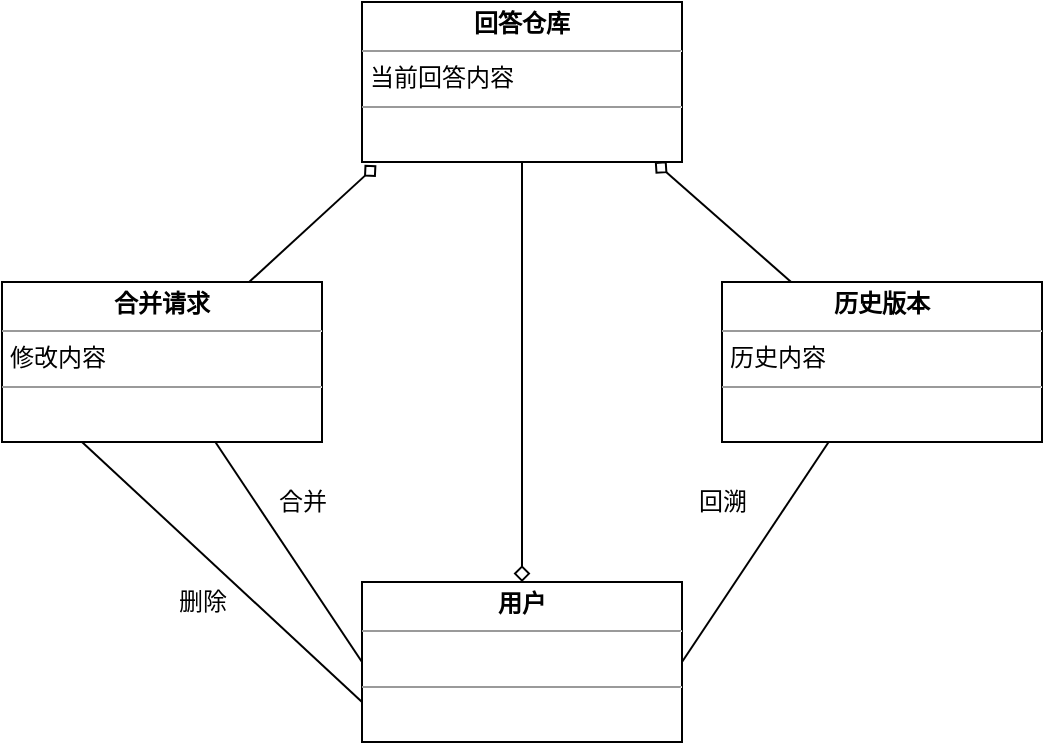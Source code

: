<mxfile version="14.1.9" type="device"><diagram id="bPiANpEgpg3PFT3TUYMT" name="Page-1"><mxGraphModel dx="1038" dy="547" grid="1" gridSize="10" guides="1" tooltips="1" connect="1" arrows="1" fold="1" page="1" pageScale="1" pageWidth="827" pageHeight="1169" math="0" shadow="0"><root><mxCell id="0"/><mxCell id="1" parent="0"/><mxCell id="22SYNt2In4jB8z-NrKro-11" style="edgeStyle=none;rounded=0;orthogonalLoop=1;jettySize=auto;html=1;entryX=0.5;entryY=0;entryDx=0;entryDy=0;startArrow=none;startFill=0;endArrow=diamond;endFill=0;" edge="1" parent="1" source="22SYNt2In4jB8z-NrKro-5" target="22SYNt2In4jB8z-NrKro-10"><mxGeometry relative="1" as="geometry"/></mxCell><mxCell id="22SYNt2In4jB8z-NrKro-5" value="&lt;p style=&quot;margin: 0px ; margin-top: 4px ; text-align: center&quot;&gt;&lt;b&gt;回答仓库&lt;/b&gt;&lt;/p&gt;&lt;hr size=&quot;1&quot;&gt;&lt;p style=&quot;margin: 0px ; margin-left: 4px&quot;&gt;当前回答内容&lt;/p&gt;&lt;hr size=&quot;1&quot;&gt;&lt;p style=&quot;margin: 0px ; margin-left: 4px&quot;&gt;&lt;br&gt;&lt;/p&gt;" style="verticalAlign=top;align=left;overflow=fill;fontSize=12;fontFamily=Helvetica;html=1;" vertex="1" parent="1"><mxGeometry x="330" y="100" width="160" height="80" as="geometry"/></mxCell><mxCell id="22SYNt2In4jB8z-NrKro-8" style="edgeStyle=none;rounded=0;orthogonalLoop=1;jettySize=auto;html=1;entryX=0.045;entryY=1.02;entryDx=0;entryDy=0;entryPerimeter=0;startArrow=none;startFill=0;endArrow=diamond;endFill=0;" edge="1" parent="1" source="22SYNt2In4jB8z-NrKro-6" target="22SYNt2In4jB8z-NrKro-5"><mxGeometry relative="1" as="geometry"/></mxCell><mxCell id="22SYNt2In4jB8z-NrKro-12" style="edgeStyle=none;rounded=0;orthogonalLoop=1;jettySize=auto;html=1;entryX=0;entryY=0.5;entryDx=0;entryDy=0;startArrow=none;startFill=0;endArrow=none;endFill=0;" edge="1" parent="1" source="22SYNt2In4jB8z-NrKro-6" target="22SYNt2In4jB8z-NrKro-10"><mxGeometry relative="1" as="geometry"/></mxCell><mxCell id="22SYNt2In4jB8z-NrKro-16" style="edgeStyle=none;rounded=0;orthogonalLoop=1;jettySize=auto;html=1;entryX=0;entryY=0.75;entryDx=0;entryDy=0;startArrow=none;startFill=0;endArrow=none;endFill=0;exitX=0.25;exitY=1;exitDx=0;exitDy=0;" edge="1" parent="1" source="22SYNt2In4jB8z-NrKro-6" target="22SYNt2In4jB8z-NrKro-10"><mxGeometry relative="1" as="geometry"/></mxCell><mxCell id="22SYNt2In4jB8z-NrKro-6" value="&lt;p style=&quot;margin: 0px ; margin-top: 4px ; text-align: center&quot;&gt;&lt;b&gt;合并请求&lt;/b&gt;&lt;/p&gt;&lt;hr size=&quot;1&quot;&gt;&lt;p style=&quot;margin: 0px ; margin-left: 4px&quot;&gt;修改内容&lt;/p&gt;&lt;hr size=&quot;1&quot;&gt;&lt;p style=&quot;margin: 0px ; margin-left: 4px&quot;&gt;&lt;br&gt;&lt;/p&gt;" style="verticalAlign=top;align=left;overflow=fill;fontSize=12;fontFamily=Helvetica;html=1;" vertex="1" parent="1"><mxGeometry x="150" y="240" width="160" height="80" as="geometry"/></mxCell><mxCell id="22SYNt2In4jB8z-NrKro-9" style="edgeStyle=none;rounded=0;orthogonalLoop=1;jettySize=auto;html=1;startArrow=none;startFill=0;endArrow=diamond;endFill=0;entryX=0.915;entryY=1;entryDx=0;entryDy=0;entryPerimeter=0;" edge="1" parent="1" source="22SYNt2In4jB8z-NrKro-7" target="22SYNt2In4jB8z-NrKro-5"><mxGeometry relative="1" as="geometry"/></mxCell><mxCell id="22SYNt2In4jB8z-NrKro-13" style="edgeStyle=none;rounded=0;orthogonalLoop=1;jettySize=auto;html=1;entryX=1;entryY=0.5;entryDx=0;entryDy=0;startArrow=none;startFill=0;endArrow=none;endFill=0;" edge="1" parent="1" source="22SYNt2In4jB8z-NrKro-7" target="22SYNt2In4jB8z-NrKro-10"><mxGeometry relative="1" as="geometry"/></mxCell><mxCell id="22SYNt2In4jB8z-NrKro-7" value="&lt;p style=&quot;margin: 0px ; margin-top: 4px ; text-align: center&quot;&gt;&lt;b&gt;历史版本&lt;/b&gt;&lt;/p&gt;&lt;hr size=&quot;1&quot;&gt;&lt;p style=&quot;margin: 0px ; margin-left: 4px&quot;&gt;历史内容&lt;/p&gt;&lt;hr size=&quot;1&quot;&gt;&lt;p style=&quot;margin: 0px ; margin-left: 4px&quot;&gt;&lt;br&gt;&lt;/p&gt;" style="verticalAlign=top;align=left;overflow=fill;fontSize=12;fontFamily=Helvetica;html=1;" vertex="1" parent="1"><mxGeometry x="510" y="240" width="160" height="80" as="geometry"/></mxCell><mxCell id="22SYNt2In4jB8z-NrKro-10" value="&lt;p style=&quot;margin: 0px ; margin-top: 4px ; text-align: center&quot;&gt;&lt;b&gt;用户&lt;/b&gt;&lt;/p&gt;&lt;hr size=&quot;1&quot;&gt;&lt;p style=&quot;margin: 0px ; margin-left: 4px&quot;&gt;&lt;br&gt;&lt;/p&gt;&lt;hr size=&quot;1&quot;&gt;&lt;p style=&quot;margin: 0px ; margin-left: 4px&quot;&gt;&lt;br&gt;&lt;/p&gt;" style="verticalAlign=top;align=left;overflow=fill;fontSize=12;fontFamily=Helvetica;html=1;" vertex="1" parent="1"><mxGeometry x="330" y="390" width="160" height="80" as="geometry"/></mxCell><mxCell id="22SYNt2In4jB8z-NrKro-14" value="合并" style="text;html=1;align=center;verticalAlign=middle;resizable=0;points=[];autosize=1;" vertex="1" parent="1"><mxGeometry x="280" y="340" width="40" height="20" as="geometry"/></mxCell><mxCell id="22SYNt2In4jB8z-NrKro-15" value="回溯" style="text;html=1;align=center;verticalAlign=middle;resizable=0;points=[];autosize=1;" vertex="1" parent="1"><mxGeometry x="490" y="340" width="40" height="20" as="geometry"/></mxCell><mxCell id="22SYNt2In4jB8z-NrKro-17" value="删除" style="text;html=1;align=center;verticalAlign=middle;resizable=0;points=[];autosize=1;" vertex="1" parent="1"><mxGeometry x="230" y="390" width="40" height="20" as="geometry"/></mxCell></root></mxGraphModel></diagram></mxfile>